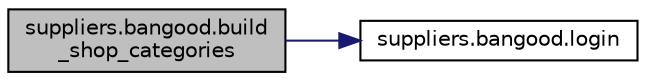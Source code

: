 digraph "suppliers.bangood.build_shop_categories"
{
 // LATEX_PDF_SIZE
  edge [fontname="Helvetica",fontsize="10",labelfontname="Helvetica",labelfontsize="10"];
  node [fontname="Helvetica",fontsize="10",shape=record];
  rankdir="LR";
  Node1 [label="suppliers.bangood.build\l_shop_categories",height=0.2,width=0.4,color="black", fillcolor="grey75", style="filled", fontcolor="black",tooltip=" "];
  Node1 -> Node2 [color="midnightblue",fontsize="10",style="solid",fontname="Helvetica"];
  Node2 [label="suppliers.bangood.login",height=0.2,width=0.4,color="black", fillcolor="white", style="filled",URL="$de/d7b/namespacesuppliers_1_1bangood_aedca0bdabddeb2bcc982c509953dffef.html#aedca0bdabddeb2bcc982c509953dffef",tooltip=" "];
}
